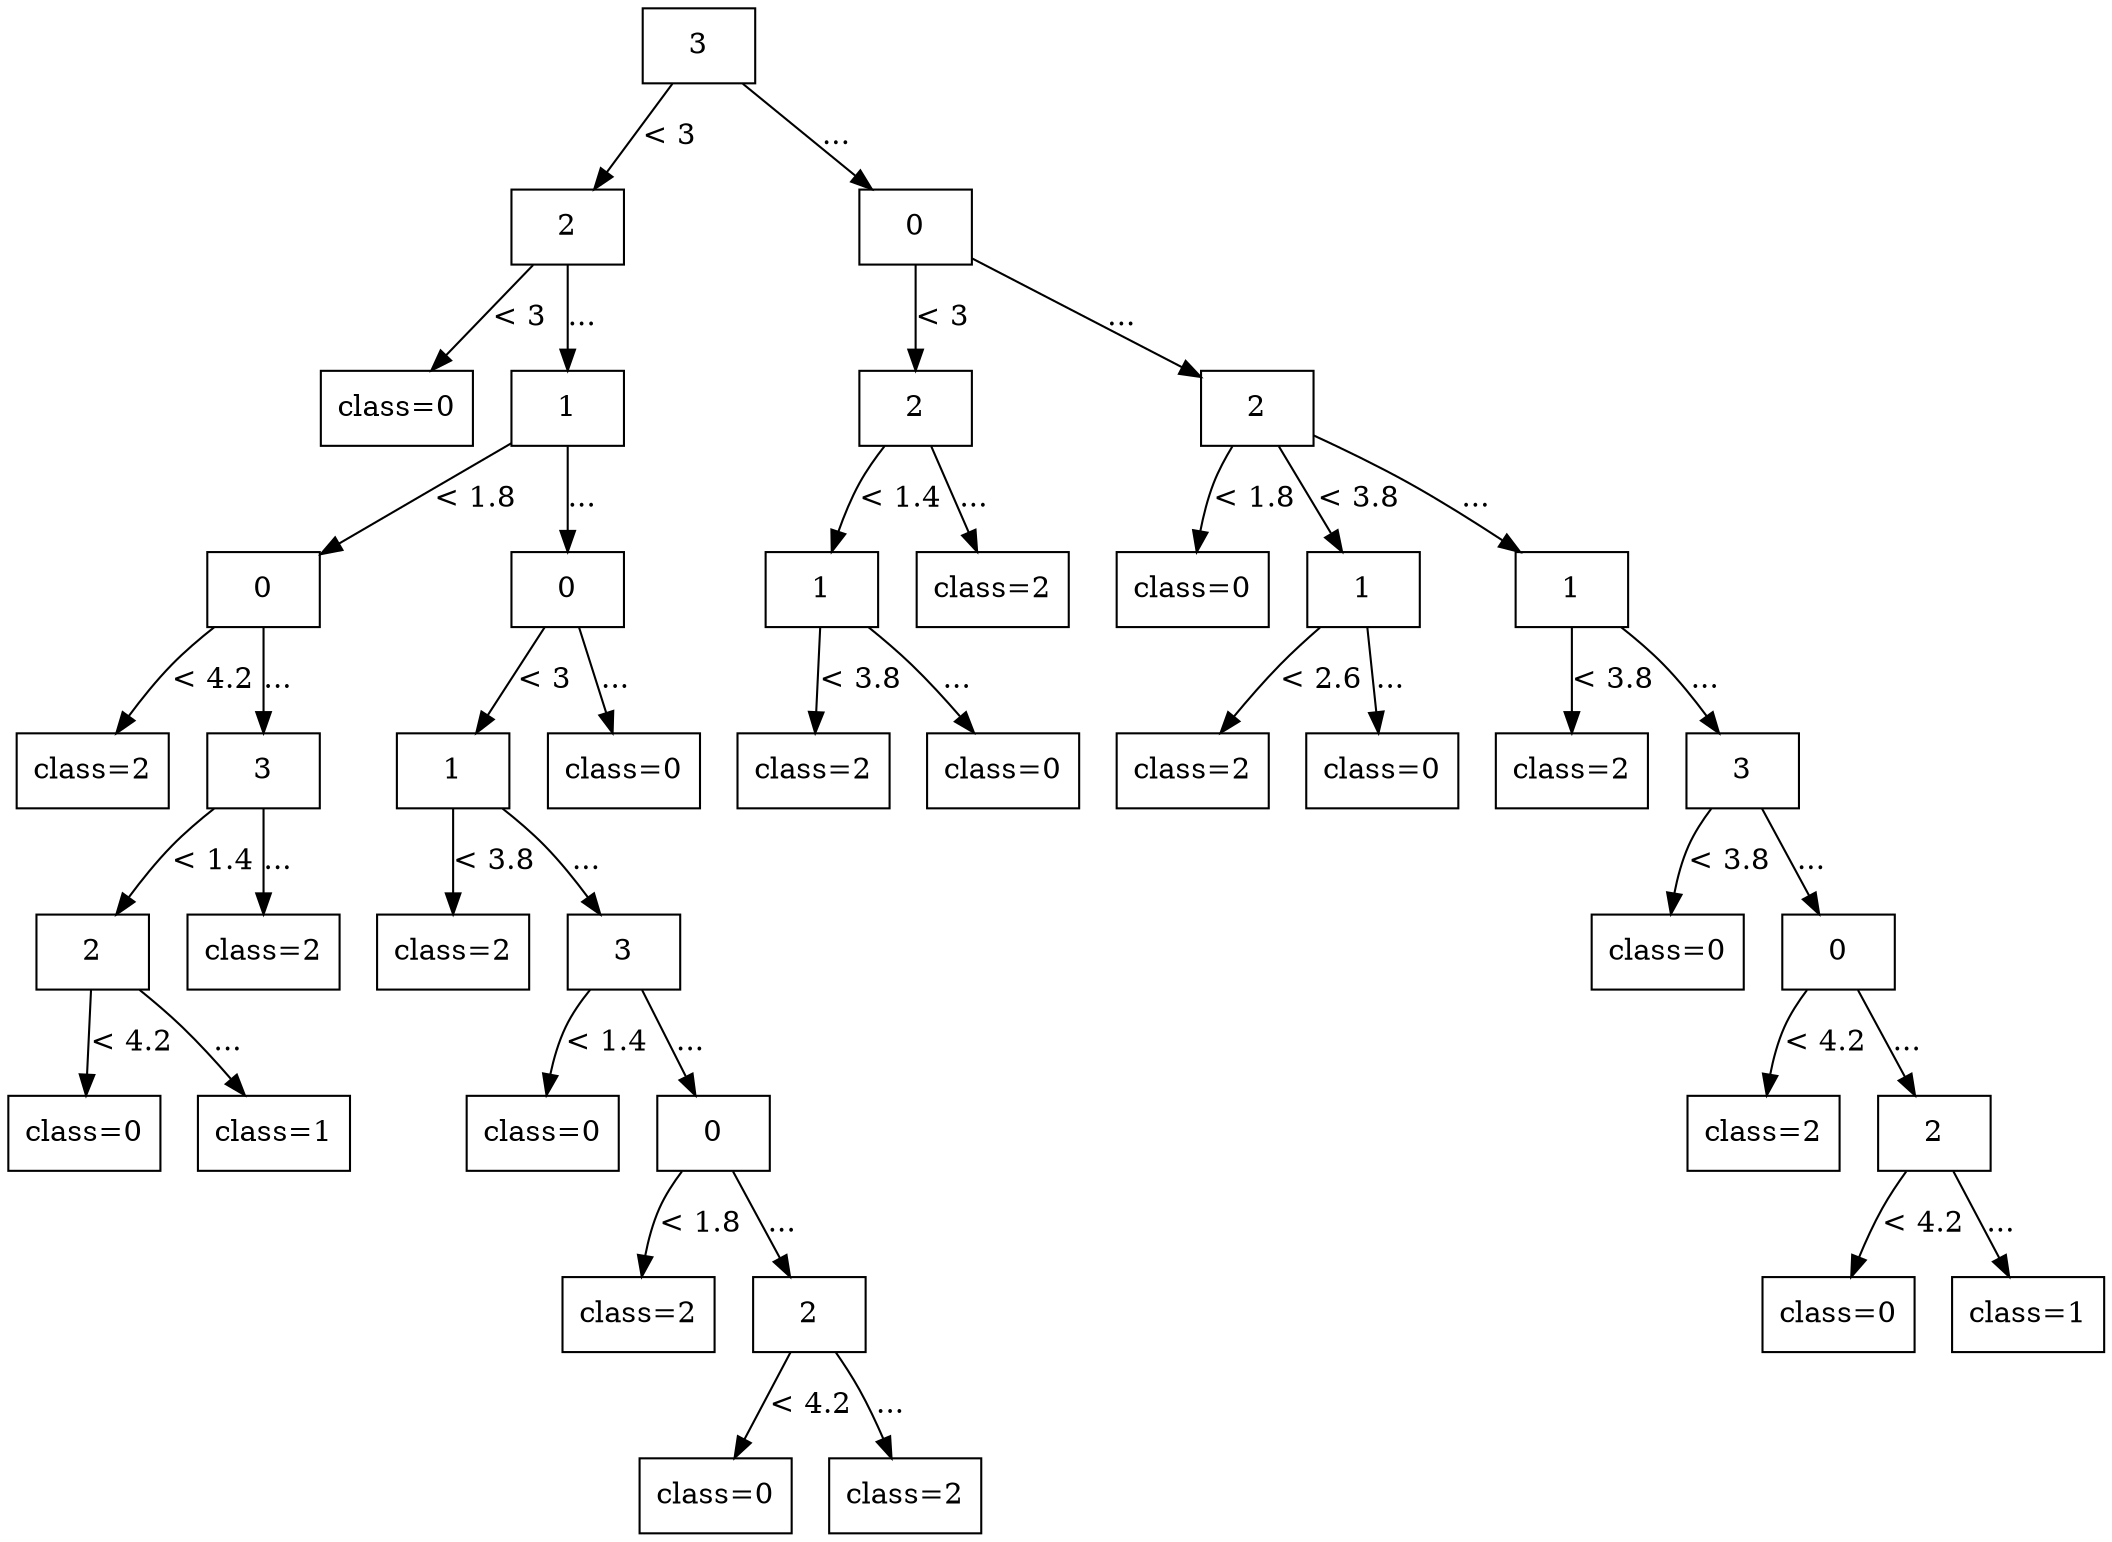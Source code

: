 digraph G {
node [shape=box];

0 [label="3"];

1 [label="2"];
22 [label="0"];

0 -> 1 [label="< 3"];
0 -> 22 [label="..."];

2 [label="class=0"];
3 [label="1"];
23 [label="2"];
28 [label="2"];

1 -> 2 [label="< 3"];
1 -> 3 [label="..."];
22 -> 23 [label="< 3"];
22 -> 28 [label="..."];

4 [label="0"];
11 [label="0"];
24 [label="1"];
27 [label="class=2"];
29 [label="class=0"];
30 [label="1"];
33 [label="1"];

3 -> 4 [label="< 1.8"];
3 -> 11 [label="..."];
23 -> 24 [label="< 1.4"];
23 -> 27 [label="..."];
28 -> 29 [label="< 1.8"];
28 -> 30 [label="< 3.8"];
28 -> 33 [label="..."];

5 [label="class=2"];
6 [label="3"];
12 [label="1"];
21 [label="class=0"];
25 [label="class=2"];
26 [label="class=0"];
31 [label="class=2"];
32 [label="class=0"];
34 [label="class=2"];
35 [label="3"];

4 -> 5 [label="< 4.2"];
4 -> 6 [label="..."];
11 -> 12 [label="< 3"];
11 -> 21 [label="..."];
24 -> 25 [label="< 3.8"];
24 -> 26 [label="..."];
30 -> 31 [label="< 2.6"];
30 -> 32 [label="..."];
33 -> 34 [label="< 3.8"];
33 -> 35 [label="..."];

7 [label="2"];
10 [label="class=2"];
13 [label="class=2"];
14 [label="3"];
36 [label="class=0"];
37 [label="0"];

6 -> 7 [label="< 1.4"];
6 -> 10 [label="..."];
12 -> 13 [label="< 3.8"];
12 -> 14 [label="..."];
35 -> 36 [label="< 3.8"];
35 -> 37 [label="..."];

8 [label="class=0"];
9 [label="class=1"];
15 [label="class=0"];
16 [label="0"];
38 [label="class=2"];
39 [label="2"];

7 -> 8 [label="< 4.2"];
7 -> 9 [label="..."];
14 -> 15 [label="< 1.4"];
14 -> 16 [label="..."];
37 -> 38 [label="< 4.2"];
37 -> 39 [label="..."];

17 [label="class=2"];
18 [label="2"];
40 [label="class=0"];
41 [label="class=1"];

16 -> 17 [label="< 1.8"];
16 -> 18 [label="..."];
39 -> 40 [label="< 4.2"];
39 -> 41 [label="..."];

19 [label="class=0"];
20 [label="class=2"];

18 -> 19 [label="< 4.2"];
18 -> 20 [label="..."];

}